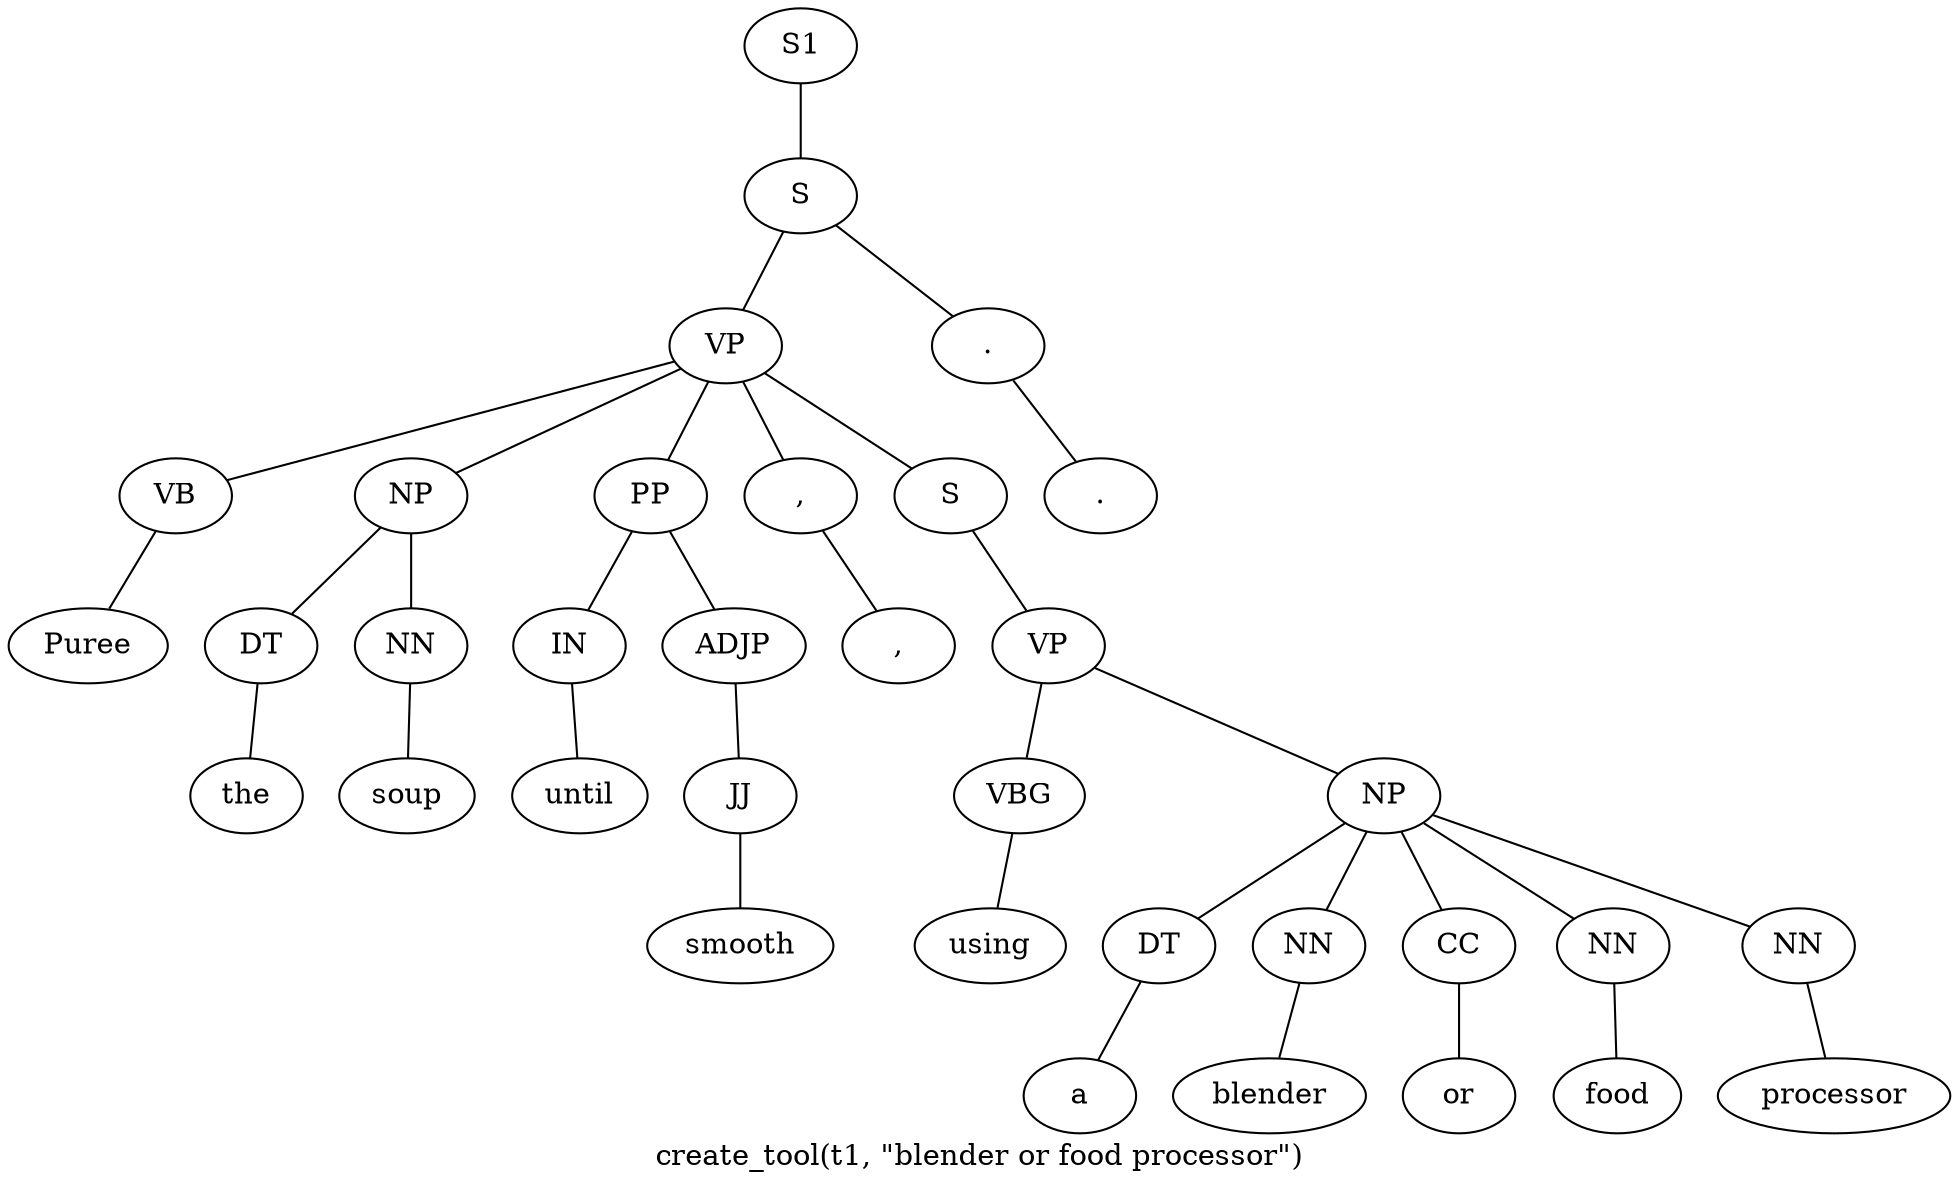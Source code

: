 graph SyntaxGraph {
	label = "create_tool(t1, \"blender or food processor\")";
	Node0 [label="S1"];
	Node1 [label="S"];
	Node2 [label="VP"];
	Node3 [label="VB"];
	Node4 [label="Puree"];
	Node5 [label="NP"];
	Node6 [label="DT"];
	Node7 [label="the"];
	Node8 [label="NN"];
	Node9 [label="soup"];
	Node10 [label="PP"];
	Node11 [label="IN"];
	Node12 [label="until"];
	Node13 [label="ADJP"];
	Node14 [label="JJ"];
	Node15 [label="smooth"];
	Node16 [label=","];
	Node17 [label=","];
	Node18 [label="S"];
	Node19 [label="VP"];
	Node20 [label="VBG"];
	Node21 [label="using"];
	Node22 [label="NP"];
	Node23 [label="DT"];
	Node24 [label="a"];
	Node25 [label="NN"];
	Node26 [label="blender"];
	Node27 [label="CC"];
	Node28 [label="or"];
	Node29 [label="NN"];
	Node30 [label="food"];
	Node31 [label="NN"];
	Node32 [label="processor"];
	Node33 [label="."];
	Node34 [label="."];

	Node0 -- Node1;
	Node1 -- Node2;
	Node1 -- Node33;
	Node2 -- Node3;
	Node2 -- Node5;
	Node2 -- Node10;
	Node2 -- Node16;
	Node2 -- Node18;
	Node3 -- Node4;
	Node5 -- Node6;
	Node5 -- Node8;
	Node6 -- Node7;
	Node8 -- Node9;
	Node10 -- Node11;
	Node10 -- Node13;
	Node11 -- Node12;
	Node13 -- Node14;
	Node14 -- Node15;
	Node16 -- Node17;
	Node18 -- Node19;
	Node19 -- Node20;
	Node19 -- Node22;
	Node20 -- Node21;
	Node22 -- Node23;
	Node22 -- Node25;
	Node22 -- Node27;
	Node22 -- Node29;
	Node22 -- Node31;
	Node23 -- Node24;
	Node25 -- Node26;
	Node27 -- Node28;
	Node29 -- Node30;
	Node31 -- Node32;
	Node33 -- Node34;
}